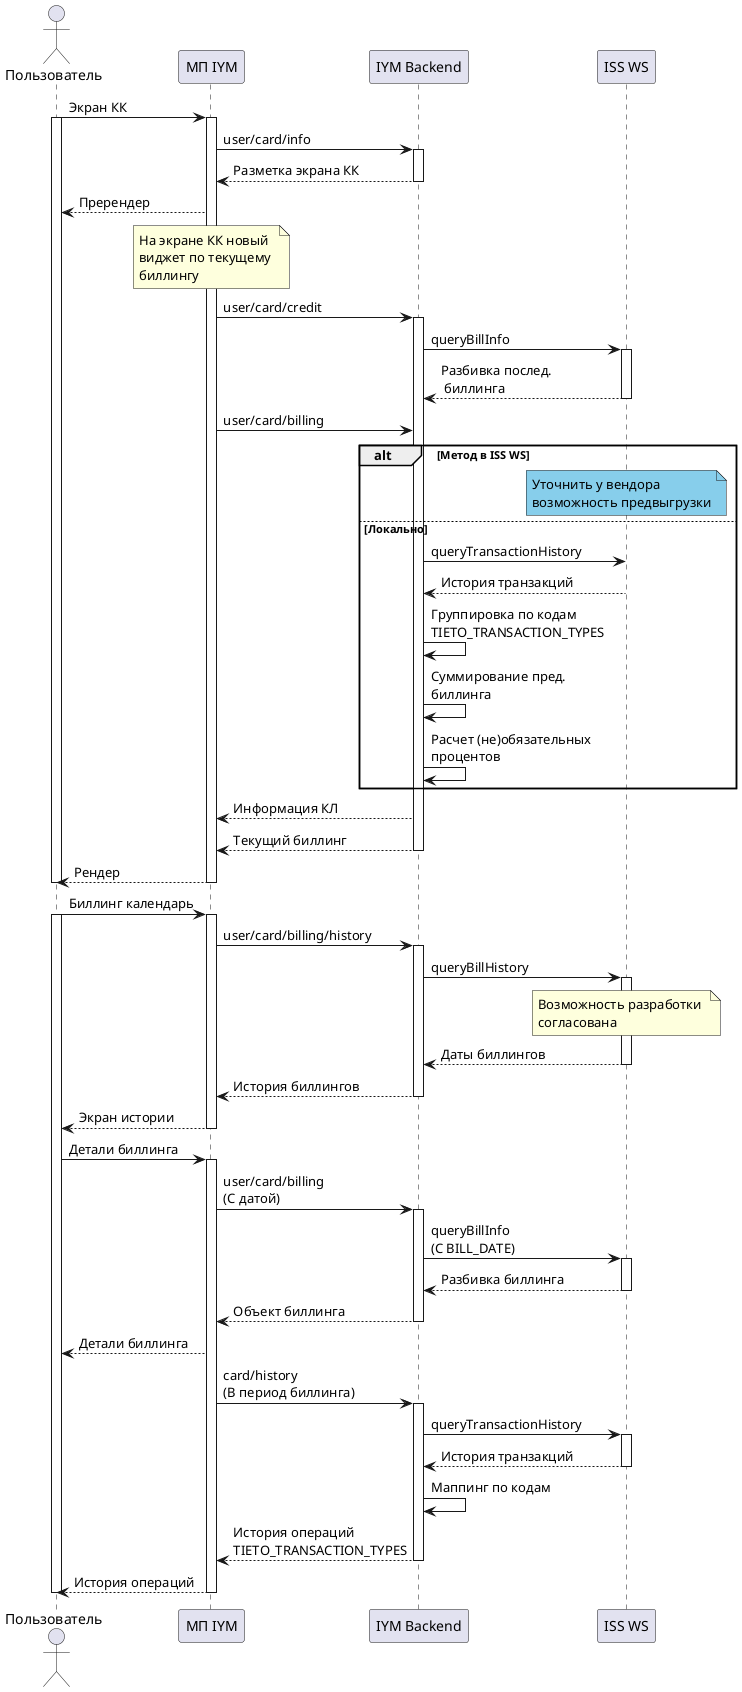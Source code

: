 @startuml
actor       "Пользователь" as User
participant "МП IYM"       as App
participant "IYM Backend"  as BE
participant "ISS WS"       as Tieto

User -> App : Экран КК
activate User
activate App
App -> BE : user/card/info
activate BE
App <-- BE : Разметка экрана КК
deactivate BE
User <-- App : Пререндер
note over App
На экране КК новый 
виджет по текущему 
биллингу
end note
App -> BE : user/card/credit
activate BE
BE -> Tieto : queryBillInfo
activate Tieto
BE <-- Tieto : Разбивка послед. \n биллинга
deactivate Tieto
App -> BE : user/card/billing
alt Метод в ISS WS
    note over Tieto #SkyBlue
    Уточнить у вендора 
    возможность предвыгрузки
    end note
else Локально
    BE -> Tieto : queryTransactionHistory
    BE <-- Tieto : История транзакций
    BE -> BE : Группировка по кодам \nTIETO_TRANSACTION_TYPES
    BE -> BE : Суммирование пред. \nбиллинга
    BE -> BE : Расчет (не)обязательных \nпроцентов
end
App <-- BE : Информация КЛ
App <-- BE : Текущий биллинг
deactivate BE
User <-- App : Рендер
deactivate User
deactivate App
User -> App : Биллинг календарь
activate User
activate App
App -> BE : user/card/billing/history
activate BE
BE -> Tieto : queryBillHistory
activate Tieto
note over Tieto
Возможность разработки 
согласована
end note
BE <-- Tieto : Даты биллингов
deactivate Tieto
App <-- BE : История биллингов
deactivate BE
User <-- App : Экран истории
deactivate App
User -> App : Детали биллинга
activate App
App -> BE : user/card/billing \n(С датой)
activate BE
BE -> Tieto : queryBillInfo \n(С BILL_DATE)
activate Tieto
BE <-- Tieto : Разбивка биллинга
deactivate Tieto
App <-- BE : Объект биллинга
deactivate BE
User <-- App : Детали биллинга
App -> BE : card/history \n(В период биллинга)
activate BE
BE -> Tieto : queryTransactionHistory
activate Tieto
BE <-- Tieto : История транзакций
deactivate Tieto
BE -> BE : Маппинг по кодам
App <-- BE : История операций \nTIETO_TRANSACTION_TYPES
deactivate BE
User <-- App : История операций
deactivate App
deactivate User

@enduml
